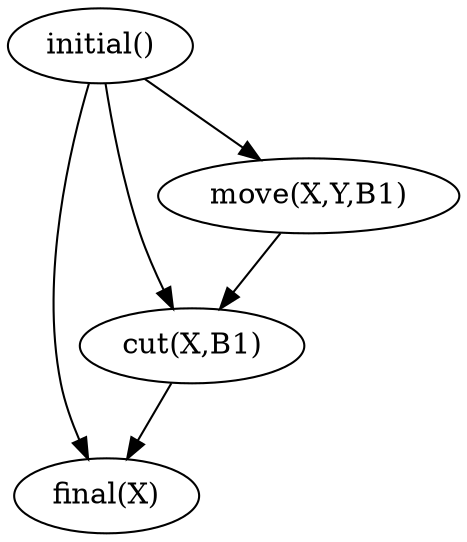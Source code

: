 digraph G { 
  "initial()" -> "final(X)";
  "initial()" -> "cut(X,B1)";
  "initial()" -> "move(X,Y,B1)";
  "cut(X,B1)" -> "final(X)";
  "move(X,Y,B1)" -> "cut(X,B1)";
}